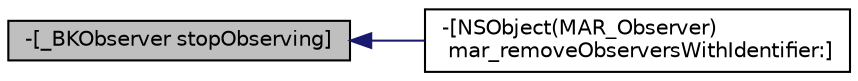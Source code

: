 digraph "-[_BKObserver stopObserving]"
{
  edge [fontname="Helvetica",fontsize="10",labelfontname="Helvetica",labelfontsize="10"];
  node [fontname="Helvetica",fontsize="10",shape=record];
  rankdir="LR";
  Node17 [label="-[_BKObserver stopObserving]",height=0.2,width=0.4,color="black", fillcolor="grey75", style="filled", fontcolor="black"];
  Node17 -> Node18 [dir="back",color="midnightblue",fontsize="10",style="solid"];
  Node18 [label="-[NSObject(MAR_Observer)\l mar_removeObserversWithIdentifier:]",height=0.2,width=0.4,color="black", fillcolor="white", style="filled",URL="$category_n_s_object_07_m_a_r___observer_08.html#aab88fd3fc6d1476c5bde5f68caefe557"];
}
